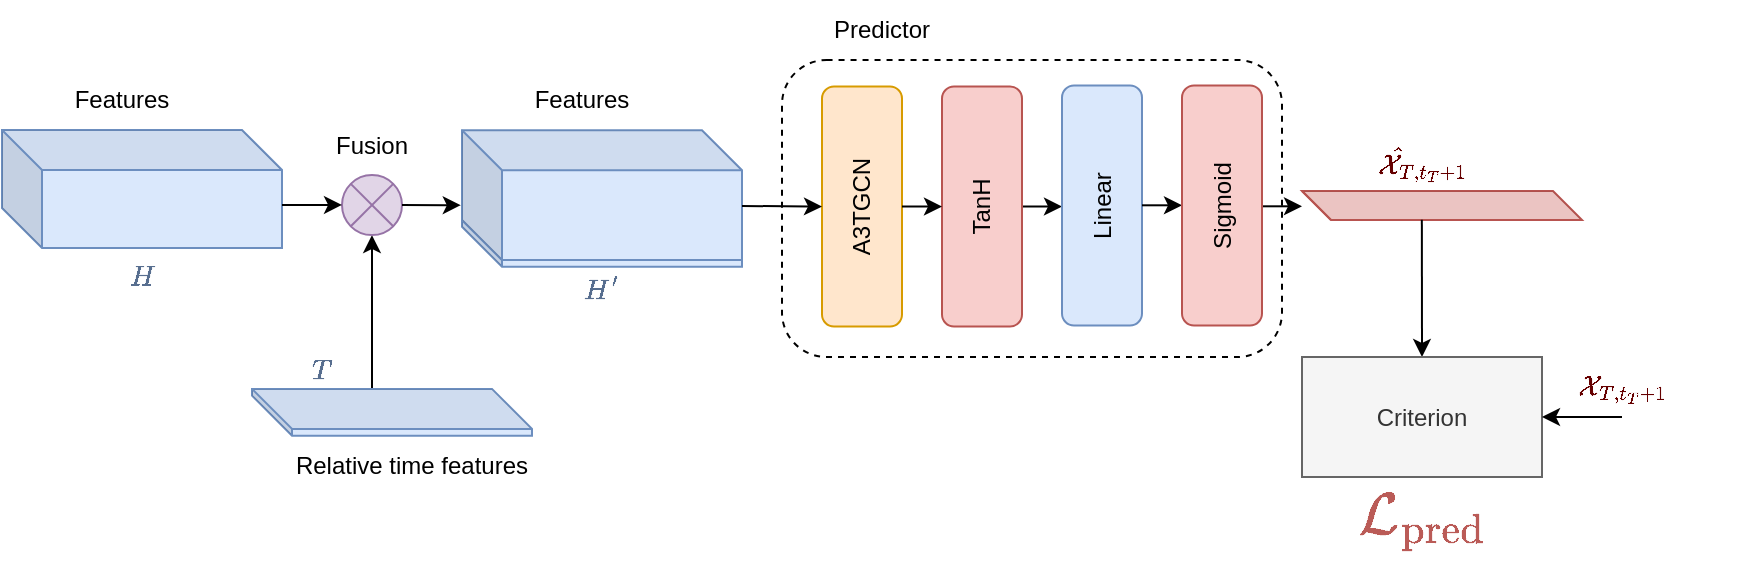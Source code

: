 <mxfile version="22.1.16" type="device">
  <diagram name="Página-1" id="7x2fmesRiPZ4M0jJuliP">
    <mxGraphModel dx="2094" dy="708" grid="1" gridSize="10" guides="1" tooltips="1" connect="1" arrows="1" fold="1" page="1" pageScale="1" pageWidth="827" pageHeight="1169" math="1" shadow="0">
      <root>
        <mxCell id="0" />
        <mxCell id="1" parent="0" />
        <mxCell id="UAX0JMpV-8gSmKm52Odf-9" value="" style="shape=cube;whiteSpace=wrap;html=1;boundedLbl=1;backgroundOutline=1;darkOpacity=0.05;darkOpacity2=0.1;fillColor=#dae8fc;strokeColor=#6c8ebf;" vertex="1" parent="1">
          <mxGeometry x="-580" y="190" width="140" height="23.38" as="geometry" />
        </mxCell>
        <mxCell id="ThR2B4rh7iifReWkojet-7" value="" style="rounded=1;whiteSpace=wrap;html=1;dashed=1;fillColor=none;" parent="1" vertex="1">
          <mxGeometry x="-420" y="110" width="250" height="148.5" as="geometry" />
        </mxCell>
        <mxCell id="LxAOdA9R8CcLWUHo1WCZ-3" value="" style="shape=cube;whiteSpace=wrap;html=1;boundedLbl=1;backgroundOutline=1;darkOpacity=0.05;darkOpacity2=0.1;fillColor=#dae8fc;strokeColor=#6c8ebf;" parent="1" vertex="1">
          <mxGeometry x="-810" y="145" width="140" height="59" as="geometry" />
        </mxCell>
        <mxCell id="LxAOdA9R8CcLWUHo1WCZ-4" value="&lt;font color=&quot;#576e8f&quot;&gt;$$H$$&lt;/font&gt;" style="text;html=1;strokeColor=none;fillColor=none;align=center;verticalAlign=middle;whiteSpace=wrap;rounded=0;fontColor=#336600;" parent="1" vertex="1">
          <mxGeometry x="-795" y="203.25" width="110" height="30" as="geometry" />
        </mxCell>
        <mxCell id="6yX8p0fEQagD2ALPLdG7-7" value="$$\mathcal{L}_{\text{pred}}$$" style="text;html=1;align=center;verticalAlign=middle;whiteSpace=wrap;rounded=0;fontColor=#ba5b57;fontSize=25;" parent="1" vertex="1">
          <mxGeometry x="-130" y="308.5" width="60" height="60" as="geometry" />
        </mxCell>
        <mxCell id="ceRFphHJnrTuNZOqrOw2-2" value="&lt;p style=&quot;line-height: 120%;&quot;&gt;&lt;br&gt;&lt;/p&gt;" style="rounded=1;whiteSpace=wrap;html=1;fillColor=#ffe6cc;strokeColor=#d79b00;verticalAlign=middle;textDirection=ltr;" parent="1" vertex="1">
          <mxGeometry x="-400" y="123.25" width="40" height="120" as="geometry" />
        </mxCell>
        <mxCell id="ceRFphHJnrTuNZOqrOw2-5" value="A3TGCN" style="text;html=1;strokeColor=none;fillColor=none;align=center;verticalAlign=middle;whiteSpace=wrap;rounded=0;rotation=270;" parent="1" vertex="1">
          <mxGeometry x="-410" y="168.25" width="60" height="30" as="geometry" />
        </mxCell>
        <mxCell id="ThR2B4rh7iifReWkojet-4" style="edgeStyle=orthogonalEdgeStyle;rounded=0;orthogonalLoop=1;jettySize=auto;html=1;exitX=1;exitY=0.5;exitDx=0;exitDy=0;entryX=0;entryY=0.5;entryDx=0;entryDy=0;" parent="1" source="ceRFphHJnrTuNZOqrOw2-8" target="ceRFphHJnrTuNZOqrOw2-39" edge="1">
          <mxGeometry relative="1" as="geometry" />
        </mxCell>
        <mxCell id="ceRFphHJnrTuNZOqrOw2-8" value="&lt;p style=&quot;line-height: 120%;&quot;&gt;&lt;br&gt;&lt;/p&gt;" style="rounded=1;whiteSpace=wrap;html=1;fillColor=#f8cecc;strokeColor=#b85450;verticalAlign=middle;textDirection=ltr;" parent="1" vertex="1">
          <mxGeometry x="-340" y="123.25" width="40" height="120" as="geometry" />
        </mxCell>
        <mxCell id="ceRFphHJnrTuNZOqrOw2-9" value="TanH" style="text;html=1;strokeColor=none;fillColor=none;align=center;verticalAlign=middle;whiteSpace=wrap;rounded=0;rotation=270;" parent="1" vertex="1">
          <mxGeometry x="-370" y="168.25" width="100" height="30" as="geometry" />
        </mxCell>
        <mxCell id="ceRFphHJnrTuNZOqrOw2-17" value="" style="endArrow=classic;html=1;rounded=0;exitX=1;exitY=0.5;exitDx=0;exitDy=0;" parent="1" source="ceRFphHJnrTuNZOqrOw2-2" edge="1">
          <mxGeometry width="50" height="50" relative="1" as="geometry">
            <mxPoint x="-360" y="183.08" as="sourcePoint" />
            <mxPoint x="-340" y="183.25" as="targetPoint" />
          </mxGeometry>
        </mxCell>
        <mxCell id="ceRFphHJnrTuNZOqrOw2-20" value="" style="endArrow=classic;html=1;rounded=0;exitX=1;exitY=0.5;exitDx=0;exitDy=0;entryX=0;entryY=0.5;entryDx=0;entryDy=0;" parent="1" edge="1">
          <mxGeometry width="50" height="50" relative="1" as="geometry">
            <mxPoint x="-180" y="183.15" as="sourcePoint" />
            <mxPoint x="-160" y="183.15" as="targetPoint" />
          </mxGeometry>
        </mxCell>
        <mxCell id="ceRFphHJnrTuNZOqrOw2-39" value="&lt;p style=&quot;line-height: 120%;&quot;&gt;&lt;br&gt;&lt;/p&gt;" style="rounded=1;whiteSpace=wrap;html=1;fillColor=#dae8fc;strokeColor=#6c8ebf;verticalAlign=middle;textDirection=ltr;" parent="1" vertex="1">
          <mxGeometry x="-280" y="122.75" width="40" height="120" as="geometry" />
        </mxCell>
        <mxCell id="ceRFphHJnrTuNZOqrOw2-40" value="Linear" style="text;html=1;strokeColor=none;fillColor=none;align=center;verticalAlign=middle;whiteSpace=wrap;rounded=0;rotation=270;" parent="1" vertex="1">
          <mxGeometry x="-310" y="167.75" width="100" height="30" as="geometry" />
        </mxCell>
        <mxCell id="ceRFphHJnrTuNZOqrOw2-42" value="" style="endArrow=classic;html=1;rounded=0;exitX=1;exitY=0.5;exitDx=0;exitDy=0;entryX=0;entryY=0.5;entryDx=0;entryDy=0;" parent="1" edge="1">
          <mxGeometry width="50" height="50" relative="1" as="geometry">
            <mxPoint x="-240" y="182.65" as="sourcePoint" />
            <mxPoint x="-220" y="182.65" as="targetPoint" />
          </mxGeometry>
        </mxCell>
        <mxCell id="ceRFphHJnrTuNZOqrOw2-43" value="&lt;p style=&quot;line-height: 120%;&quot;&gt;&lt;br&gt;&lt;/p&gt;" style="rounded=1;whiteSpace=wrap;html=1;fillColor=#f8cecc;strokeColor=#b85450;verticalAlign=middle;textDirection=ltr;" parent="1" vertex="1">
          <mxGeometry x="-220" y="122.75" width="40" height="120" as="geometry" />
        </mxCell>
        <mxCell id="ceRFphHJnrTuNZOqrOw2-44" value="Sigmoid" style="text;html=1;strokeColor=none;fillColor=none;align=center;verticalAlign=middle;whiteSpace=wrap;rounded=0;rotation=270;" parent="1" vertex="1">
          <mxGeometry x="-250" y="167.75" width="100" height="30" as="geometry" />
        </mxCell>
        <mxCell id="ceRFphHJnrTuNZOqrOw2-48" value="" style="shape=cube;whiteSpace=wrap;html=1;boundedLbl=1;backgroundOutline=1;darkOpacity=0.05;darkOpacity2=0.1;fillColor=#f8cecc;strokeColor=#b85450;" parent="1" vertex="1">
          <mxGeometry x="-160" y="175.5" width="140" height="14.5" as="geometry" />
        </mxCell>
        <mxCell id="ThR2B4rh7iifReWkojet-1" value="Features" style="text;html=1;strokeColor=none;fillColor=none;align=center;verticalAlign=middle;whiteSpace=wrap;rounded=0;" parent="1" vertex="1">
          <mxGeometry x="-780" y="115" width="60" height="30" as="geometry" />
        </mxCell>
        <mxCell id="ThR2B4rh7iifReWkojet-8" value="Predictor" style="text;html=1;strokeColor=none;fillColor=none;align=center;verticalAlign=middle;whiteSpace=wrap;rounded=0;" parent="1" vertex="1">
          <mxGeometry x="-400" y="80" width="60" height="30" as="geometry" />
        </mxCell>
        <mxCell id="ThR2B4rh7iifReWkojet-9" value="" style="endArrow=classic;html=1;rounded=0;exitX=0.428;exitY=0.99;exitDx=0;exitDy=0;exitPerimeter=0;" parent="1" source="ceRFphHJnrTuNZOqrOw2-48" edge="1">
          <mxGeometry width="50" height="50" relative="1" as="geometry">
            <mxPoint x="-80" y="208.5" as="sourcePoint" />
            <mxPoint x="-100" y="258.5" as="targetPoint" />
          </mxGeometry>
        </mxCell>
        <mxCell id="ThR2B4rh7iifReWkojet-10" value="Criterion" style="rounded=0;whiteSpace=wrap;html=1;fillColor=#f5f5f5;fontColor=#333333;strokeColor=#666666;" parent="1" vertex="1">
          <mxGeometry x="-160" y="258.5" width="120" height="60" as="geometry" />
        </mxCell>
        <mxCell id="ThR2B4rh7iifReWkojet-11" value="" style="endArrow=classic;html=1;rounded=0;entryX=1;entryY=0.5;entryDx=0;entryDy=0;" parent="1" target="ThR2B4rh7iifReWkojet-10" edge="1">
          <mxGeometry width="50" height="50" relative="1" as="geometry">
            <mxPoint y="288.5" as="sourcePoint" />
            <mxPoint x="100" y="248.5" as="targetPoint" />
          </mxGeometry>
        </mxCell>
        <mxCell id="ThR2B4rh7iifReWkojet-13" value="$$\mathcal{X}_{T, t_T+1}$$" style="text;html=1;strokeColor=none;fillColor=none;align=center;verticalAlign=middle;whiteSpace=wrap;rounded=0;fontColor=#660000;" parent="1" vertex="1">
          <mxGeometry x="-30" y="258.5" width="60" height="30" as="geometry" />
        </mxCell>
        <mxCell id="ThR2B4rh7iifReWkojet-14" value="$$\mathcal{\hat{X}}_{T, t_T+1}$$" style="text;html=1;strokeColor=none;fillColor=none;align=center;verticalAlign=middle;whiteSpace=wrap;rounded=0;fontColor=#660000;" parent="1" vertex="1">
          <mxGeometry x="-130" y="145.5" width="60" height="30" as="geometry" />
        </mxCell>
        <mxCell id="UAX0JMpV-8gSmKm52Odf-13" style="edgeStyle=orthogonalEdgeStyle;rounded=0;orthogonalLoop=1;jettySize=auto;html=1;exitX=0;exitY=0;exitDx=60;exitDy=0;exitPerimeter=0;entryX=0.5;entryY=1;entryDx=0;entryDy=0;" edge="1" parent="1" source="UAX0JMpV-8gSmKm52Odf-1" target="UAX0JMpV-8gSmKm52Odf-4">
          <mxGeometry relative="1" as="geometry" />
        </mxCell>
        <mxCell id="UAX0JMpV-8gSmKm52Odf-1" value="" style="shape=cube;whiteSpace=wrap;html=1;boundedLbl=1;backgroundOutline=1;darkOpacity=0.05;darkOpacity2=0.1;fillColor=#dae8fc;strokeColor=#6c8ebf;" vertex="1" parent="1">
          <mxGeometry x="-685" y="274.44" width="140" height="23.38" as="geometry" />
        </mxCell>
        <mxCell id="UAX0JMpV-8gSmKm52Odf-2" value="&lt;font color=&quot;#576e8f&quot;&gt;$$T$$&lt;/font&gt;" style="text;html=1;strokeColor=none;fillColor=none;align=center;verticalAlign=middle;whiteSpace=wrap;rounded=0;fontColor=#336600;" vertex="1" parent="1">
          <mxGeometry x="-705" y="250" width="110" height="30" as="geometry" />
        </mxCell>
        <mxCell id="UAX0JMpV-8gSmKm52Odf-3" value="Relative time features" style="text;html=1;strokeColor=none;fillColor=none;align=center;verticalAlign=middle;whiteSpace=wrap;rounded=0;" vertex="1" parent="1">
          <mxGeometry x="-670" y="297.82" width="130" height="30" as="geometry" />
        </mxCell>
        <mxCell id="UAX0JMpV-8gSmKm52Odf-4" value="" style="ellipse;whiteSpace=wrap;html=1;aspect=fixed;fillColor=#e1d5e7;strokeColor=#9673a6;" vertex="1" parent="1">
          <mxGeometry x="-640" y="167.56" width="30" height="30" as="geometry" />
        </mxCell>
        <mxCell id="UAX0JMpV-8gSmKm52Odf-5" value="" style="endArrow=none;html=1;rounded=0;entryX=1;entryY=1;entryDx=0;entryDy=0;exitX=0;exitY=0;exitDx=0;exitDy=0;strokeColor=#9673a6;" edge="1" parent="1" source="UAX0JMpV-8gSmKm52Odf-4" target="UAX0JMpV-8gSmKm52Odf-4">
          <mxGeometry width="50" height="50" relative="1" as="geometry">
            <mxPoint x="-640" y="167.56" as="sourcePoint" />
            <mxPoint x="-600" y="207.56" as="targetPoint" />
          </mxGeometry>
        </mxCell>
        <mxCell id="UAX0JMpV-8gSmKm52Odf-6" value="" style="endArrow=none;html=1;rounded=0;exitX=1;exitY=0;exitDx=0;exitDy=0;entryX=0;entryY=1;entryDx=0;entryDy=0;strokeColor=#9673a6;" edge="1" parent="1" source="UAX0JMpV-8gSmKm52Odf-4" target="UAX0JMpV-8gSmKm52Odf-4">
          <mxGeometry width="50" height="50" relative="1" as="geometry">
            <mxPoint x="-605" y="162.56" as="sourcePoint" />
            <mxPoint x="-645" y="202.56" as="targetPoint" />
          </mxGeometry>
        </mxCell>
        <mxCell id="UAX0JMpV-8gSmKm52Odf-7" value="" style="shape=cube;whiteSpace=wrap;html=1;boundedLbl=1;backgroundOutline=1;darkOpacity=0.05;darkOpacity2=0.1;fillColor=#dae8fc;strokeColor=#6c8ebf;" vertex="1" parent="1">
          <mxGeometry x="-580" y="145.13" width="140" height="64.87" as="geometry" />
        </mxCell>
        <mxCell id="UAX0JMpV-8gSmKm52Odf-8" value="Features" style="text;html=1;strokeColor=none;fillColor=none;align=center;verticalAlign=middle;whiteSpace=wrap;rounded=0;" vertex="1" parent="1">
          <mxGeometry x="-550" y="115.13" width="60" height="30" as="geometry" />
        </mxCell>
        <mxCell id="UAX0JMpV-8gSmKm52Odf-10" style="edgeStyle=orthogonalEdgeStyle;rounded=0;orthogonalLoop=1;jettySize=auto;html=1;entryX=0;entryY=0.5;entryDx=0;entryDy=0;" edge="1" parent="1" target="ceRFphHJnrTuNZOqrOw2-2">
          <mxGeometry relative="1" as="geometry">
            <mxPoint x="-440" y="183" as="sourcePoint" />
            <Array as="points">
              <mxPoint x="-440" y="183" />
              <mxPoint x="-420" y="183" />
            </Array>
          </mxGeometry>
        </mxCell>
        <mxCell id="UAX0JMpV-8gSmKm52Odf-12" style="edgeStyle=orthogonalEdgeStyle;rounded=0;orthogonalLoop=1;jettySize=auto;html=1;exitX=0;exitY=0;exitDx=140;exitDy=39.5;exitPerimeter=0;entryX=0;entryY=0.563;entryDx=0;entryDy=0;entryPerimeter=0;" edge="1" parent="1">
          <mxGeometry relative="1" as="geometry">
            <mxPoint x="-670" y="182.5" as="sourcePoint" />
            <mxPoint x="-640" y="182.45" as="targetPoint" />
          </mxGeometry>
        </mxCell>
        <mxCell id="UAX0JMpV-8gSmKm52Odf-14" value="Fusion" style="text;html=1;strokeColor=none;fillColor=none;align=center;verticalAlign=middle;whiteSpace=wrap;rounded=0;" vertex="1" parent="1">
          <mxGeometry x="-655" y="138" width="60" height="30" as="geometry" />
        </mxCell>
        <mxCell id="UAX0JMpV-8gSmKm52Odf-15" style="edgeStyle=orthogonalEdgeStyle;rounded=0;orthogonalLoop=1;jettySize=auto;html=1;exitX=1;exitY=0.5;exitDx=0;exitDy=0;entryX=-0.004;entryY=0.515;entryDx=0;entryDy=0;entryPerimeter=0;" edge="1" parent="1" source="UAX0JMpV-8gSmKm52Odf-4">
          <mxGeometry relative="1" as="geometry">
            <mxPoint x="-580.56" y="183.538" as="targetPoint" />
          </mxGeometry>
        </mxCell>
        <mxCell id="UAX0JMpV-8gSmKm52Odf-16" value="&lt;font color=&quot;#576e8f&quot;&gt;$$H&#39;$$&lt;/font&gt;" style="text;html=1;strokeColor=none;fillColor=none;align=center;verticalAlign=middle;whiteSpace=wrap;rounded=0;fontColor=#336600;" vertex="1" parent="1">
          <mxGeometry x="-565" y="210" width="110" height="30" as="geometry" />
        </mxCell>
      </root>
    </mxGraphModel>
  </diagram>
</mxfile>
